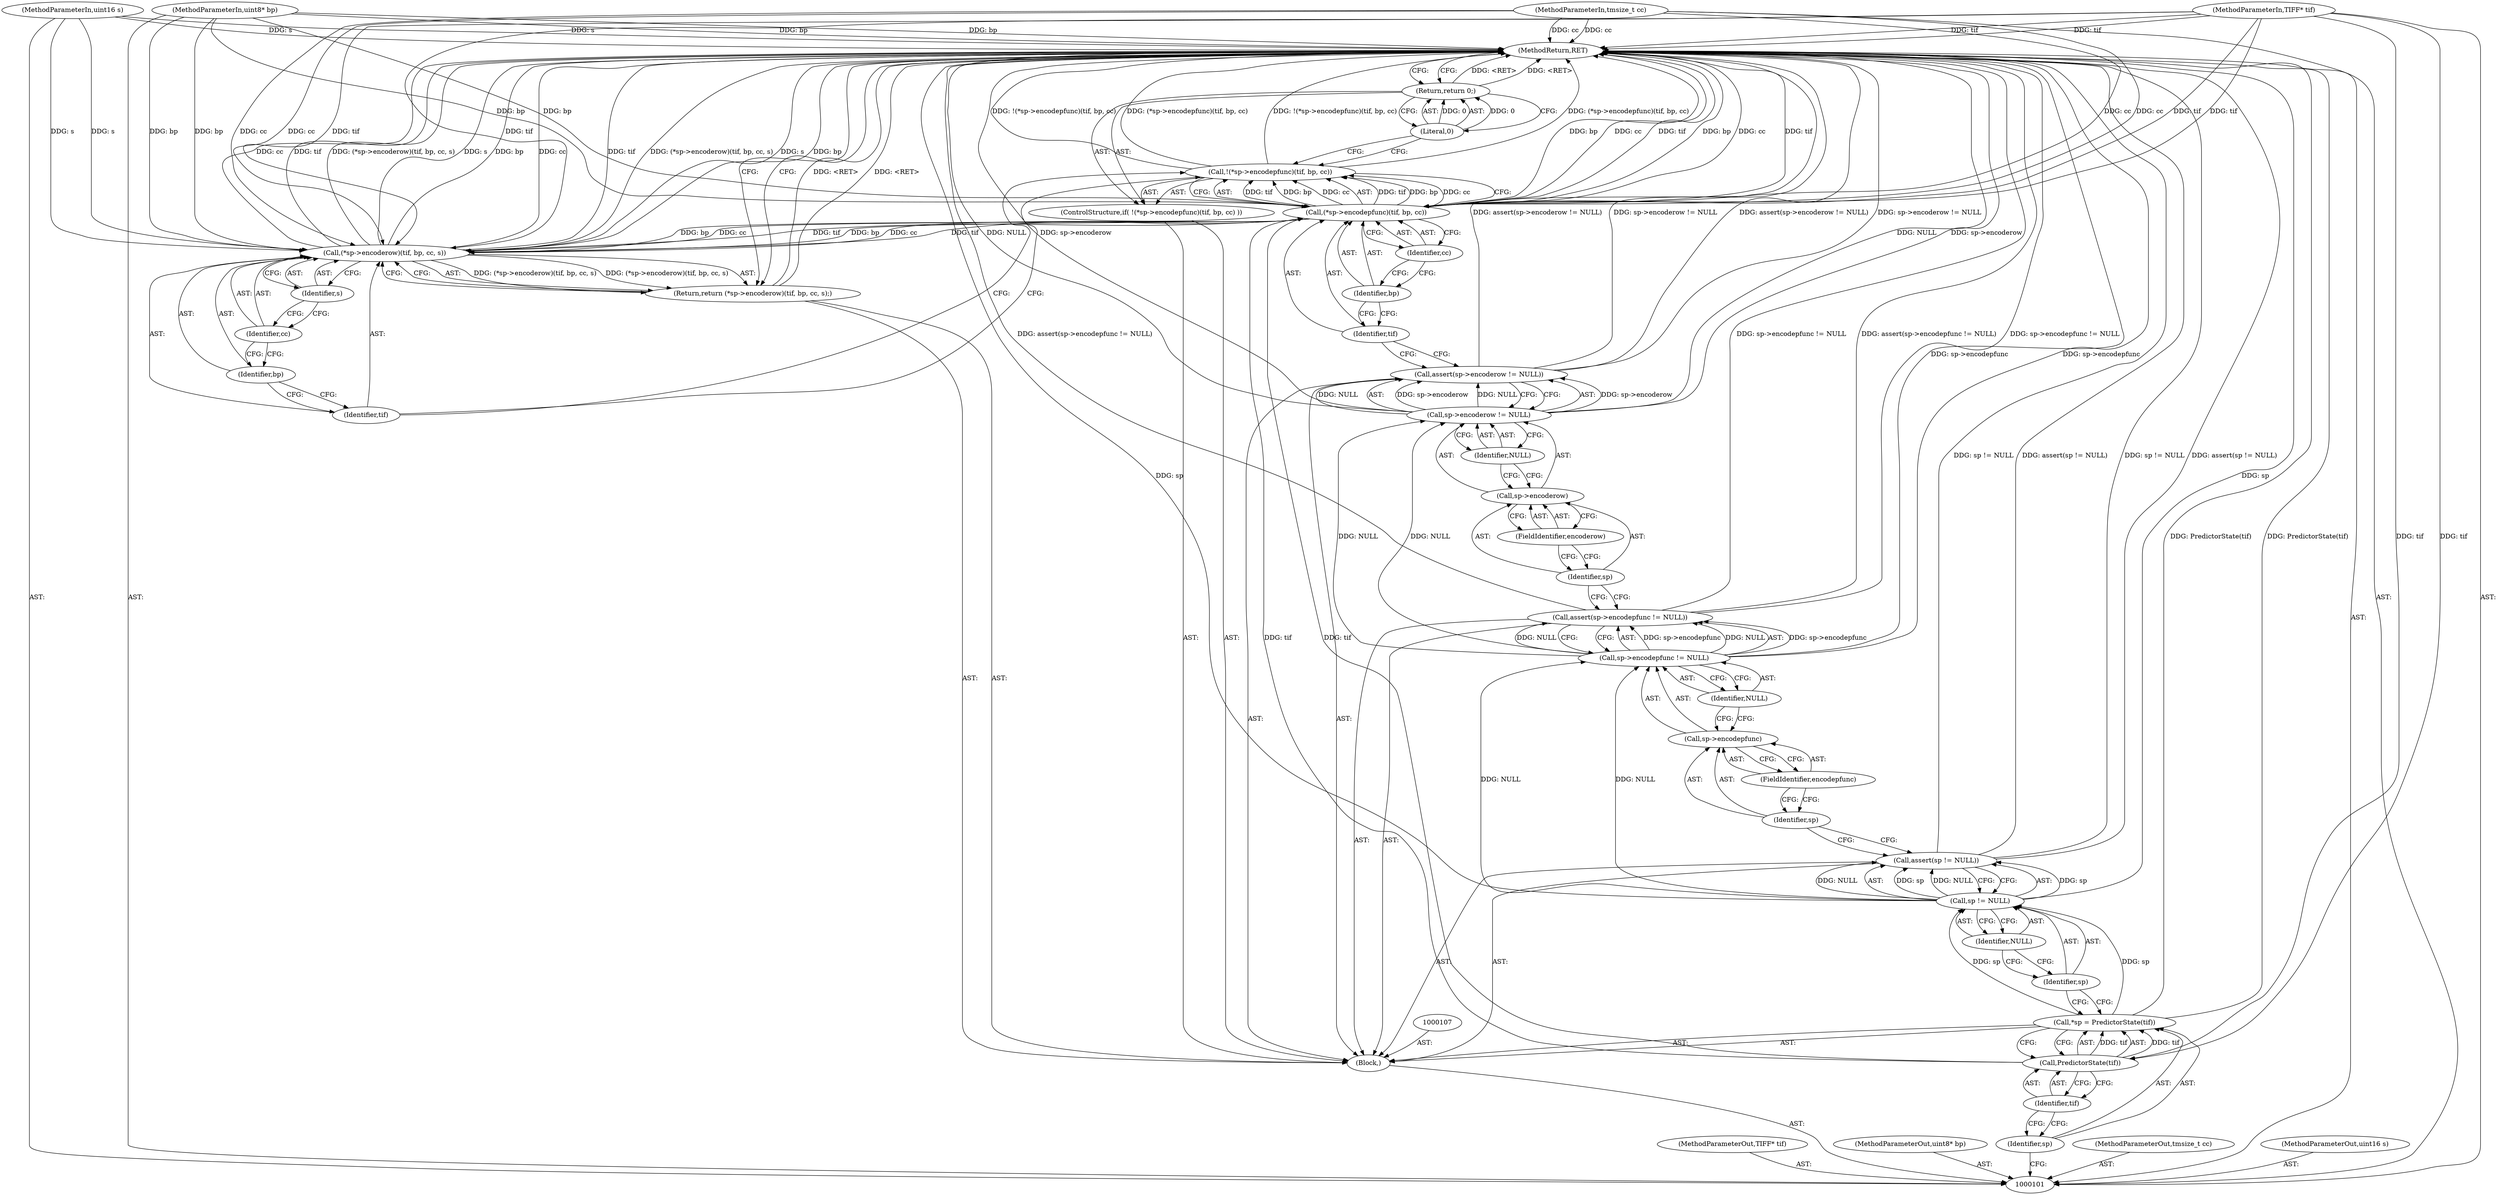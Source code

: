 digraph "0_libtiff_3ca657a8793dd011bf869695d72ad31c779c3cc1_1" {
"1000142" [label="(MethodReturn,RET)"];
"1000102" [label="(MethodParameterIn,TIFF* tif)"];
"1000192" [label="(MethodParameterOut,TIFF* tif)"];
"1000103" [label="(MethodParameterIn,uint8* bp)"];
"1000193" [label="(MethodParameterOut,uint8* bp)"];
"1000104" [label="(MethodParameterIn,tmsize_t cc)"];
"1000194" [label="(MethodParameterOut,tmsize_t cc)"];
"1000105" [label="(MethodParameterIn,uint16 s)"];
"1000195" [label="(MethodParameterOut,uint16 s)"];
"1000128" [label="(ControlStructure,if( !(*sp->encodepfunc)(tif, bp, cc) ))"];
"1000131" [label="(Identifier,tif)"];
"1000132" [label="(Identifier,bp)"];
"1000133" [label="(Identifier,cc)"];
"1000129" [label="(Call,!(*sp->encodepfunc)(tif, bp, cc))"];
"1000130" [label="(Call,(*sp->encodepfunc)(tif, bp, cc))"];
"1000135" [label="(Literal,0)"];
"1000134" [label="(Return,return 0;)"];
"1000136" [label="(Return,return (*sp->encoderow)(tif, bp, cc, s);)"];
"1000138" [label="(Identifier,tif)"];
"1000139" [label="(Identifier,bp)"];
"1000140" [label="(Identifier,cc)"];
"1000141" [label="(Identifier,s)"];
"1000137" [label="(Call,(*sp->encoderow)(tif, bp, cc, s))"];
"1000106" [label="(Block,)"];
"1000108" [label="(Call,*sp = PredictorState(tif))"];
"1000109" [label="(Identifier,sp)"];
"1000110" [label="(Call,PredictorState(tif))"];
"1000111" [label="(Identifier,tif)"];
"1000112" [label="(Call,assert(sp != NULL))"];
"1000115" [label="(Identifier,NULL)"];
"1000113" [label="(Call,sp != NULL)"];
"1000114" [label="(Identifier,sp)"];
"1000116" [label="(Call,assert(sp->encodepfunc != NULL))"];
"1000120" [label="(FieldIdentifier,encodepfunc)"];
"1000121" [label="(Identifier,NULL)"];
"1000117" [label="(Call,sp->encodepfunc != NULL)"];
"1000118" [label="(Call,sp->encodepfunc)"];
"1000119" [label="(Identifier,sp)"];
"1000126" [label="(FieldIdentifier,encoderow)"];
"1000122" [label="(Call,assert(sp->encoderow != NULL))"];
"1000127" [label="(Identifier,NULL)"];
"1000123" [label="(Call,sp->encoderow != NULL)"];
"1000124" [label="(Call,sp->encoderow)"];
"1000125" [label="(Identifier,sp)"];
"1000142" -> "1000101"  [label="AST: "];
"1000142" -> "1000134"  [label="CFG: "];
"1000142" -> "1000136"  [label="CFG: "];
"1000136" -> "1000142"  [label="DDG: <RET>"];
"1000134" -> "1000142"  [label="DDG: <RET>"];
"1000116" -> "1000142"  [label="DDG: sp->encodepfunc != NULL"];
"1000116" -> "1000142"  [label="DDG: assert(sp->encodepfunc != NULL)"];
"1000129" -> "1000142"  [label="DDG: (*sp->encodepfunc)(tif, bp, cc)"];
"1000129" -> "1000142"  [label="DDG: !(*sp->encodepfunc)(tif, bp, cc)"];
"1000104" -> "1000142"  [label="DDG: cc"];
"1000105" -> "1000142"  [label="DDG: s"];
"1000113" -> "1000142"  [label="DDG: sp"];
"1000137" -> "1000142"  [label="DDG: cc"];
"1000137" -> "1000142"  [label="DDG: tif"];
"1000137" -> "1000142"  [label="DDG: (*sp->encoderow)(tif, bp, cc, s)"];
"1000137" -> "1000142"  [label="DDG: s"];
"1000137" -> "1000142"  [label="DDG: bp"];
"1000123" -> "1000142"  [label="DDG: NULL"];
"1000123" -> "1000142"  [label="DDG: sp->encoderow"];
"1000117" -> "1000142"  [label="DDG: sp->encodepfunc"];
"1000122" -> "1000142"  [label="DDG: assert(sp->encoderow != NULL)"];
"1000122" -> "1000142"  [label="DDG: sp->encoderow != NULL"];
"1000130" -> "1000142"  [label="DDG: bp"];
"1000130" -> "1000142"  [label="DDG: cc"];
"1000130" -> "1000142"  [label="DDG: tif"];
"1000103" -> "1000142"  [label="DDG: bp"];
"1000102" -> "1000142"  [label="DDG: tif"];
"1000112" -> "1000142"  [label="DDG: assert(sp != NULL)"];
"1000112" -> "1000142"  [label="DDG: sp != NULL"];
"1000108" -> "1000142"  [label="DDG: PredictorState(tif)"];
"1000102" -> "1000101"  [label="AST: "];
"1000102" -> "1000142"  [label="DDG: tif"];
"1000102" -> "1000110"  [label="DDG: tif"];
"1000102" -> "1000130"  [label="DDG: tif"];
"1000102" -> "1000137"  [label="DDG: tif"];
"1000192" -> "1000101"  [label="AST: "];
"1000103" -> "1000101"  [label="AST: "];
"1000103" -> "1000142"  [label="DDG: bp"];
"1000103" -> "1000130"  [label="DDG: bp"];
"1000103" -> "1000137"  [label="DDG: bp"];
"1000193" -> "1000101"  [label="AST: "];
"1000104" -> "1000101"  [label="AST: "];
"1000104" -> "1000142"  [label="DDG: cc"];
"1000104" -> "1000130"  [label="DDG: cc"];
"1000104" -> "1000137"  [label="DDG: cc"];
"1000194" -> "1000101"  [label="AST: "];
"1000105" -> "1000101"  [label="AST: "];
"1000105" -> "1000142"  [label="DDG: s"];
"1000105" -> "1000137"  [label="DDG: s"];
"1000195" -> "1000101"  [label="AST: "];
"1000128" -> "1000106"  [label="AST: "];
"1000129" -> "1000128"  [label="AST: "];
"1000134" -> "1000128"  [label="AST: "];
"1000131" -> "1000130"  [label="AST: "];
"1000131" -> "1000122"  [label="CFG: "];
"1000132" -> "1000131"  [label="CFG: "];
"1000132" -> "1000130"  [label="AST: "];
"1000132" -> "1000131"  [label="CFG: "];
"1000133" -> "1000132"  [label="CFG: "];
"1000133" -> "1000130"  [label="AST: "];
"1000133" -> "1000132"  [label="CFG: "];
"1000130" -> "1000133"  [label="CFG: "];
"1000129" -> "1000128"  [label="AST: "];
"1000129" -> "1000130"  [label="CFG: "];
"1000130" -> "1000129"  [label="AST: "];
"1000135" -> "1000129"  [label="CFG: "];
"1000138" -> "1000129"  [label="CFG: "];
"1000129" -> "1000142"  [label="DDG: (*sp->encodepfunc)(tif, bp, cc)"];
"1000129" -> "1000142"  [label="DDG: !(*sp->encodepfunc)(tif, bp, cc)"];
"1000130" -> "1000129"  [label="DDG: tif"];
"1000130" -> "1000129"  [label="DDG: bp"];
"1000130" -> "1000129"  [label="DDG: cc"];
"1000130" -> "1000129"  [label="AST: "];
"1000130" -> "1000133"  [label="CFG: "];
"1000131" -> "1000130"  [label="AST: "];
"1000132" -> "1000130"  [label="AST: "];
"1000133" -> "1000130"  [label="AST: "];
"1000129" -> "1000130"  [label="CFG: "];
"1000130" -> "1000142"  [label="DDG: bp"];
"1000130" -> "1000142"  [label="DDG: cc"];
"1000130" -> "1000142"  [label="DDG: tif"];
"1000130" -> "1000129"  [label="DDG: tif"];
"1000130" -> "1000129"  [label="DDG: bp"];
"1000130" -> "1000129"  [label="DDG: cc"];
"1000110" -> "1000130"  [label="DDG: tif"];
"1000102" -> "1000130"  [label="DDG: tif"];
"1000103" -> "1000130"  [label="DDG: bp"];
"1000104" -> "1000130"  [label="DDG: cc"];
"1000130" -> "1000137"  [label="DDG: tif"];
"1000130" -> "1000137"  [label="DDG: bp"];
"1000130" -> "1000137"  [label="DDG: cc"];
"1000135" -> "1000134"  [label="AST: "];
"1000135" -> "1000129"  [label="CFG: "];
"1000134" -> "1000135"  [label="CFG: "];
"1000135" -> "1000134"  [label="DDG: 0"];
"1000134" -> "1000128"  [label="AST: "];
"1000134" -> "1000135"  [label="CFG: "];
"1000135" -> "1000134"  [label="AST: "];
"1000142" -> "1000134"  [label="CFG: "];
"1000134" -> "1000142"  [label="DDG: <RET>"];
"1000135" -> "1000134"  [label="DDG: 0"];
"1000136" -> "1000106"  [label="AST: "];
"1000136" -> "1000137"  [label="CFG: "];
"1000137" -> "1000136"  [label="AST: "];
"1000142" -> "1000136"  [label="CFG: "];
"1000136" -> "1000142"  [label="DDG: <RET>"];
"1000137" -> "1000136"  [label="DDG: (*sp->encoderow)(tif, bp, cc, s)"];
"1000138" -> "1000137"  [label="AST: "];
"1000138" -> "1000129"  [label="CFG: "];
"1000139" -> "1000138"  [label="CFG: "];
"1000139" -> "1000137"  [label="AST: "];
"1000139" -> "1000138"  [label="CFG: "];
"1000140" -> "1000139"  [label="CFG: "];
"1000140" -> "1000137"  [label="AST: "];
"1000140" -> "1000139"  [label="CFG: "];
"1000141" -> "1000140"  [label="CFG: "];
"1000141" -> "1000137"  [label="AST: "];
"1000141" -> "1000140"  [label="CFG: "];
"1000137" -> "1000141"  [label="CFG: "];
"1000137" -> "1000136"  [label="AST: "];
"1000137" -> "1000141"  [label="CFG: "];
"1000138" -> "1000137"  [label="AST: "];
"1000139" -> "1000137"  [label="AST: "];
"1000140" -> "1000137"  [label="AST: "];
"1000141" -> "1000137"  [label="AST: "];
"1000136" -> "1000137"  [label="CFG: "];
"1000137" -> "1000142"  [label="DDG: cc"];
"1000137" -> "1000142"  [label="DDG: tif"];
"1000137" -> "1000142"  [label="DDG: (*sp->encoderow)(tif, bp, cc, s)"];
"1000137" -> "1000142"  [label="DDG: s"];
"1000137" -> "1000142"  [label="DDG: bp"];
"1000137" -> "1000136"  [label="DDG: (*sp->encoderow)(tif, bp, cc, s)"];
"1000130" -> "1000137"  [label="DDG: tif"];
"1000130" -> "1000137"  [label="DDG: bp"];
"1000130" -> "1000137"  [label="DDG: cc"];
"1000102" -> "1000137"  [label="DDG: tif"];
"1000103" -> "1000137"  [label="DDG: bp"];
"1000104" -> "1000137"  [label="DDG: cc"];
"1000105" -> "1000137"  [label="DDG: s"];
"1000106" -> "1000101"  [label="AST: "];
"1000107" -> "1000106"  [label="AST: "];
"1000108" -> "1000106"  [label="AST: "];
"1000112" -> "1000106"  [label="AST: "];
"1000116" -> "1000106"  [label="AST: "];
"1000122" -> "1000106"  [label="AST: "];
"1000128" -> "1000106"  [label="AST: "];
"1000136" -> "1000106"  [label="AST: "];
"1000108" -> "1000106"  [label="AST: "];
"1000108" -> "1000110"  [label="CFG: "];
"1000109" -> "1000108"  [label="AST: "];
"1000110" -> "1000108"  [label="AST: "];
"1000114" -> "1000108"  [label="CFG: "];
"1000108" -> "1000142"  [label="DDG: PredictorState(tif)"];
"1000110" -> "1000108"  [label="DDG: tif"];
"1000108" -> "1000113"  [label="DDG: sp"];
"1000109" -> "1000108"  [label="AST: "];
"1000109" -> "1000101"  [label="CFG: "];
"1000111" -> "1000109"  [label="CFG: "];
"1000110" -> "1000108"  [label="AST: "];
"1000110" -> "1000111"  [label="CFG: "];
"1000111" -> "1000110"  [label="AST: "];
"1000108" -> "1000110"  [label="CFG: "];
"1000110" -> "1000108"  [label="DDG: tif"];
"1000102" -> "1000110"  [label="DDG: tif"];
"1000110" -> "1000130"  [label="DDG: tif"];
"1000111" -> "1000110"  [label="AST: "];
"1000111" -> "1000109"  [label="CFG: "];
"1000110" -> "1000111"  [label="CFG: "];
"1000112" -> "1000106"  [label="AST: "];
"1000112" -> "1000113"  [label="CFG: "];
"1000113" -> "1000112"  [label="AST: "];
"1000119" -> "1000112"  [label="CFG: "];
"1000112" -> "1000142"  [label="DDG: assert(sp != NULL)"];
"1000112" -> "1000142"  [label="DDG: sp != NULL"];
"1000113" -> "1000112"  [label="DDG: sp"];
"1000113" -> "1000112"  [label="DDG: NULL"];
"1000115" -> "1000113"  [label="AST: "];
"1000115" -> "1000114"  [label="CFG: "];
"1000113" -> "1000115"  [label="CFG: "];
"1000113" -> "1000112"  [label="AST: "];
"1000113" -> "1000115"  [label="CFG: "];
"1000114" -> "1000113"  [label="AST: "];
"1000115" -> "1000113"  [label="AST: "];
"1000112" -> "1000113"  [label="CFG: "];
"1000113" -> "1000142"  [label="DDG: sp"];
"1000113" -> "1000112"  [label="DDG: sp"];
"1000113" -> "1000112"  [label="DDG: NULL"];
"1000108" -> "1000113"  [label="DDG: sp"];
"1000113" -> "1000117"  [label="DDG: NULL"];
"1000114" -> "1000113"  [label="AST: "];
"1000114" -> "1000108"  [label="CFG: "];
"1000115" -> "1000114"  [label="CFG: "];
"1000116" -> "1000106"  [label="AST: "];
"1000116" -> "1000117"  [label="CFG: "];
"1000117" -> "1000116"  [label="AST: "];
"1000125" -> "1000116"  [label="CFG: "];
"1000116" -> "1000142"  [label="DDG: sp->encodepfunc != NULL"];
"1000116" -> "1000142"  [label="DDG: assert(sp->encodepfunc != NULL)"];
"1000117" -> "1000116"  [label="DDG: sp->encodepfunc"];
"1000117" -> "1000116"  [label="DDG: NULL"];
"1000120" -> "1000118"  [label="AST: "];
"1000120" -> "1000119"  [label="CFG: "];
"1000118" -> "1000120"  [label="CFG: "];
"1000121" -> "1000117"  [label="AST: "];
"1000121" -> "1000118"  [label="CFG: "];
"1000117" -> "1000121"  [label="CFG: "];
"1000117" -> "1000116"  [label="AST: "];
"1000117" -> "1000121"  [label="CFG: "];
"1000118" -> "1000117"  [label="AST: "];
"1000121" -> "1000117"  [label="AST: "];
"1000116" -> "1000117"  [label="CFG: "];
"1000117" -> "1000142"  [label="DDG: sp->encodepfunc"];
"1000117" -> "1000116"  [label="DDG: sp->encodepfunc"];
"1000117" -> "1000116"  [label="DDG: NULL"];
"1000113" -> "1000117"  [label="DDG: NULL"];
"1000117" -> "1000123"  [label="DDG: NULL"];
"1000118" -> "1000117"  [label="AST: "];
"1000118" -> "1000120"  [label="CFG: "];
"1000119" -> "1000118"  [label="AST: "];
"1000120" -> "1000118"  [label="AST: "];
"1000121" -> "1000118"  [label="CFG: "];
"1000119" -> "1000118"  [label="AST: "];
"1000119" -> "1000112"  [label="CFG: "];
"1000120" -> "1000119"  [label="CFG: "];
"1000126" -> "1000124"  [label="AST: "];
"1000126" -> "1000125"  [label="CFG: "];
"1000124" -> "1000126"  [label="CFG: "];
"1000122" -> "1000106"  [label="AST: "];
"1000122" -> "1000123"  [label="CFG: "];
"1000123" -> "1000122"  [label="AST: "];
"1000131" -> "1000122"  [label="CFG: "];
"1000122" -> "1000142"  [label="DDG: assert(sp->encoderow != NULL)"];
"1000122" -> "1000142"  [label="DDG: sp->encoderow != NULL"];
"1000123" -> "1000122"  [label="DDG: sp->encoderow"];
"1000123" -> "1000122"  [label="DDG: NULL"];
"1000127" -> "1000123"  [label="AST: "];
"1000127" -> "1000124"  [label="CFG: "];
"1000123" -> "1000127"  [label="CFG: "];
"1000123" -> "1000122"  [label="AST: "];
"1000123" -> "1000127"  [label="CFG: "];
"1000124" -> "1000123"  [label="AST: "];
"1000127" -> "1000123"  [label="AST: "];
"1000122" -> "1000123"  [label="CFG: "];
"1000123" -> "1000142"  [label="DDG: NULL"];
"1000123" -> "1000142"  [label="DDG: sp->encoderow"];
"1000123" -> "1000122"  [label="DDG: sp->encoderow"];
"1000123" -> "1000122"  [label="DDG: NULL"];
"1000117" -> "1000123"  [label="DDG: NULL"];
"1000124" -> "1000123"  [label="AST: "];
"1000124" -> "1000126"  [label="CFG: "];
"1000125" -> "1000124"  [label="AST: "];
"1000126" -> "1000124"  [label="AST: "];
"1000127" -> "1000124"  [label="CFG: "];
"1000125" -> "1000124"  [label="AST: "];
"1000125" -> "1000116"  [label="CFG: "];
"1000126" -> "1000125"  [label="CFG: "];
}
